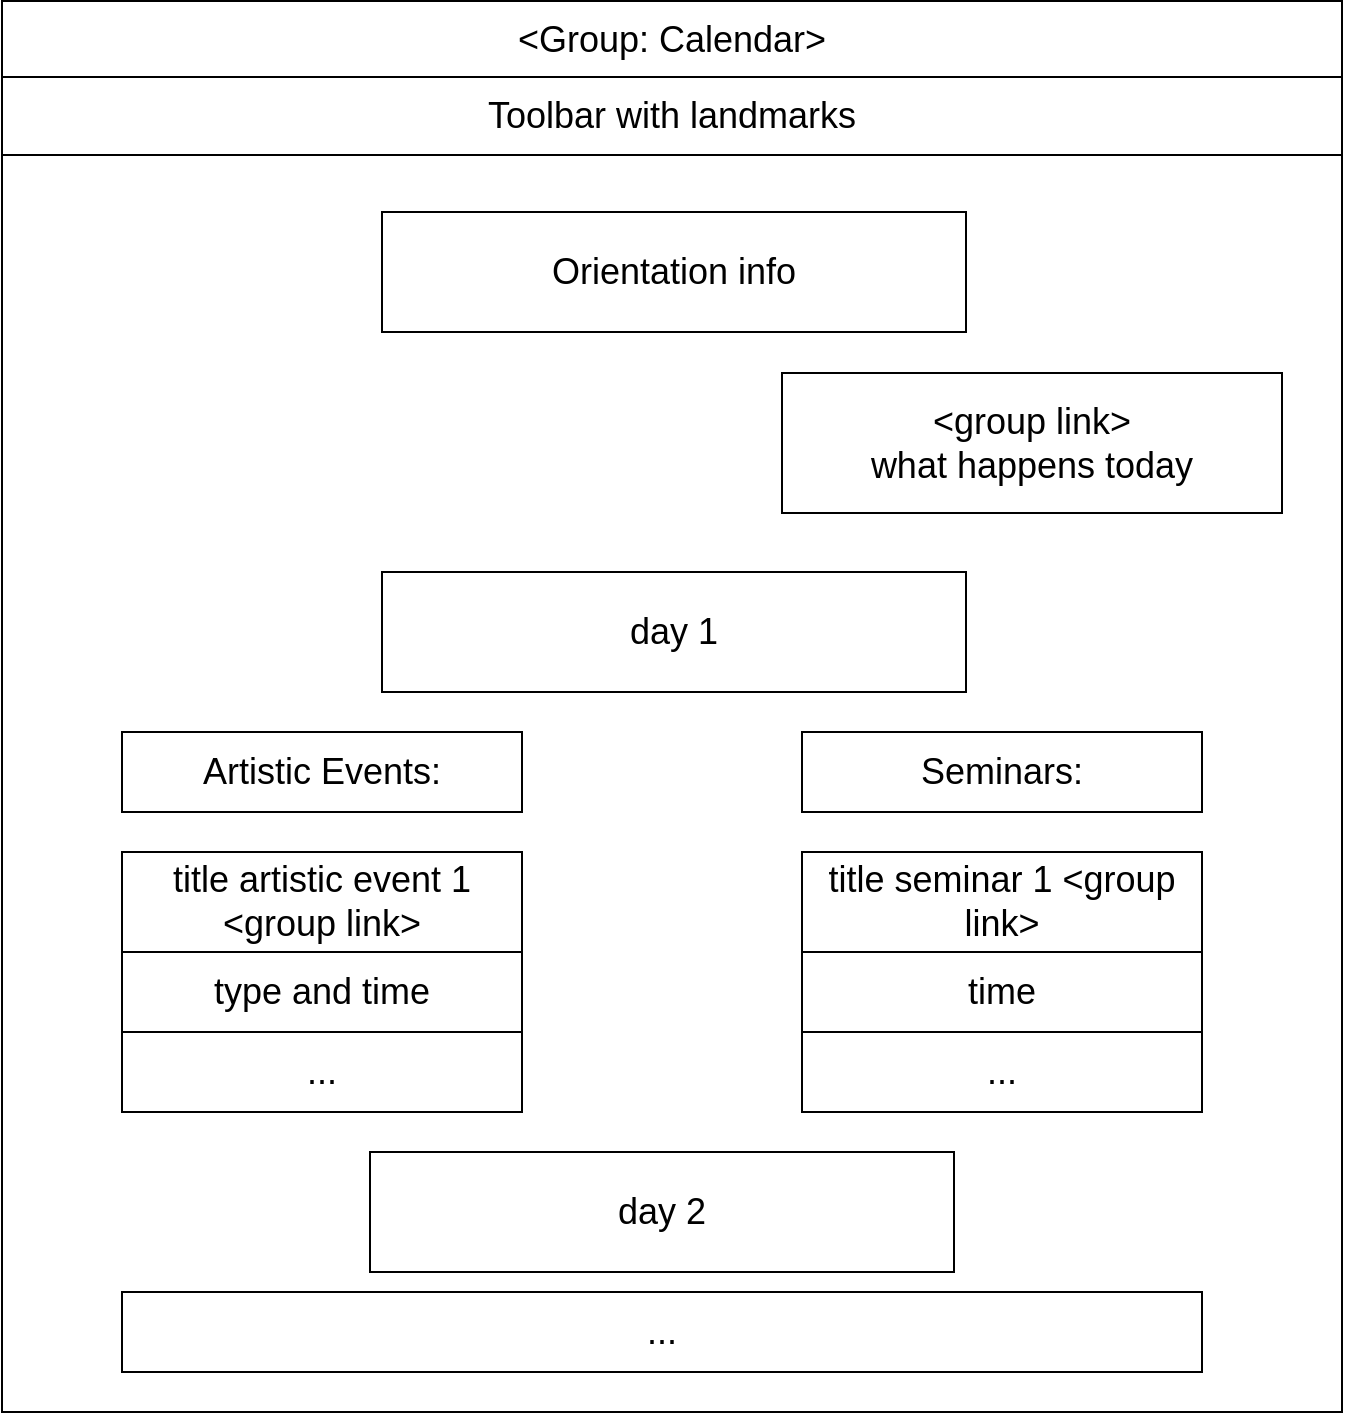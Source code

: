 <mxfile version="10.9.5" type="device"><diagram id="u9o09Kq5SHA_BDpGMf4i" name="Page-1"><mxGraphModel dx="864" dy="504" grid="1" gridSize="10" guides="1" tooltips="1" connect="1" arrows="1" fold="1" page="1" pageScale="1" pageWidth="827" pageHeight="1169" math="0" shadow="0"><root><mxCell id="0"/><mxCell id="1" parent="0"/><mxCell id="jcGAWVzo7ZWAxNOnF3j5-1" value="" style="rounded=0;whiteSpace=wrap;html=1;" parent="1" vertex="1"><mxGeometry x="90" y="25" width="670" height="705" as="geometry"/></mxCell><mxCell id="jcGAWVzo7ZWAxNOnF3j5-3" value="&lt;div style=&quot;text-align: left ; font-size: 18px&quot;&gt;&lt;/div&gt;&lt;span style=&quot;text-align: left&quot;&gt;&amp;lt;Group&lt;/span&gt;&lt;span style=&quot;text-align: left&quot;&gt;: Calendar&amp;gt;&lt;/span&gt;&lt;span style=&quot;text-align: left&quot;&gt;&lt;br&gt;&lt;/span&gt;" style="rounded=0;whiteSpace=wrap;html=1;fontSize=18;" parent="1" vertex="1"><mxGeometry x="90" y="24.5" width="670" height="38" as="geometry"/></mxCell><mxCell id="jcGAWVzo7ZWAxNOnF3j5-5" value="Toolbar with landmarks" style="rounded=0;whiteSpace=wrap;html=1;fontSize=18;" parent="1" vertex="1"><mxGeometry x="90" y="62.5" width="670" height="39" as="geometry"/></mxCell><mxCell id="I6K7dgTUFZ7vqpdYz0E--7" value="..." style="rounded=0;whiteSpace=wrap;html=1;fontSize=18;" parent="1" vertex="1"><mxGeometry x="150" y="540" width="200" height="40" as="geometry"/></mxCell><mxCell id="NPIA48rZIlY9v4HiyI_e-1" value="title artistic event 1 &amp;lt;group link&amp;gt;" style="rounded=0;whiteSpace=wrap;html=1;fontSize=18;" parent="1" vertex="1"><mxGeometry x="150" y="450" width="200" height="50" as="geometry"/></mxCell><mxCell id="HzQ72h4ex1w3BYMHHshe-5" value="&amp;lt;group link&amp;gt;&lt;br&gt;what happens today" style="rounded=0;whiteSpace=wrap;html=1;fontSize=18;" parent="1" vertex="1"><mxGeometry x="480" y="210.5" width="250" height="70" as="geometry"/></mxCell><mxCell id="HzQ72h4ex1w3BYMHHshe-6" value="type and time" style="rounded=0;whiteSpace=wrap;html=1;fontSize=18;" parent="1" vertex="1"><mxGeometry x="150" y="500" width="200" height="40" as="geometry"/></mxCell><mxCell id="HzQ72h4ex1w3BYMHHshe-7" value="Artistic Events:" style="rounded=0;whiteSpace=wrap;html=1;fontSize=18;" parent="1" vertex="1"><mxGeometry x="150" y="390" width="200" height="40" as="geometry"/></mxCell><mxCell id="eg15-F6Rrz7v2oek-HlI-5" value="&lt;span style=&quot;font-size: 18px&quot;&gt;Orientation info&lt;/span&gt;" style="rounded=0;whiteSpace=wrap;html=1;" parent="1" vertex="1"><mxGeometry x="280" y="130" width="292" height="60" as="geometry"/></mxCell><mxCell id="gyYexVNss0VCRhv_bLrC-1" value="&lt;span style=&quot;font-size: 18px&quot;&gt;day 1&lt;/span&gt;" style="rounded=0;whiteSpace=wrap;html=1;" vertex="1" parent="1"><mxGeometry x="280" y="310" width="292" height="60" as="geometry"/></mxCell><mxCell id="gyYexVNss0VCRhv_bLrC-3" value="..." style="rounded=0;whiteSpace=wrap;html=1;fontSize=18;" vertex="1" parent="1"><mxGeometry x="490" y="540" width="200" height="40" as="geometry"/></mxCell><mxCell id="gyYexVNss0VCRhv_bLrC-4" value="title seminar 1 &amp;lt;group link&amp;gt;" style="rounded=0;whiteSpace=wrap;html=1;fontSize=18;" vertex="1" parent="1"><mxGeometry x="490" y="450" width="200" height="50" as="geometry"/></mxCell><mxCell id="gyYexVNss0VCRhv_bLrC-5" value="time" style="rounded=0;whiteSpace=wrap;html=1;fontSize=18;" vertex="1" parent="1"><mxGeometry x="490" y="500" width="200" height="40" as="geometry"/></mxCell><mxCell id="gyYexVNss0VCRhv_bLrC-6" value="Seminars:" style="rounded=0;whiteSpace=wrap;html=1;fontSize=18;" vertex="1" parent="1"><mxGeometry x="490" y="390" width="200" height="40" as="geometry"/></mxCell><mxCell id="gyYexVNss0VCRhv_bLrC-7" value="..." style="rounded=0;whiteSpace=wrap;html=1;fontSize=18;" vertex="1" parent="1"><mxGeometry x="150" y="670" width="540" height="40" as="geometry"/></mxCell><mxCell id="gyYexVNss0VCRhv_bLrC-8" value="&lt;span style=&quot;font-size: 18px&quot;&gt;day 2&lt;/span&gt;" style="rounded=0;whiteSpace=wrap;html=1;" vertex="1" parent="1"><mxGeometry x="274" y="600" width="292" height="60" as="geometry"/></mxCell></root></mxGraphModel></diagram></mxfile>